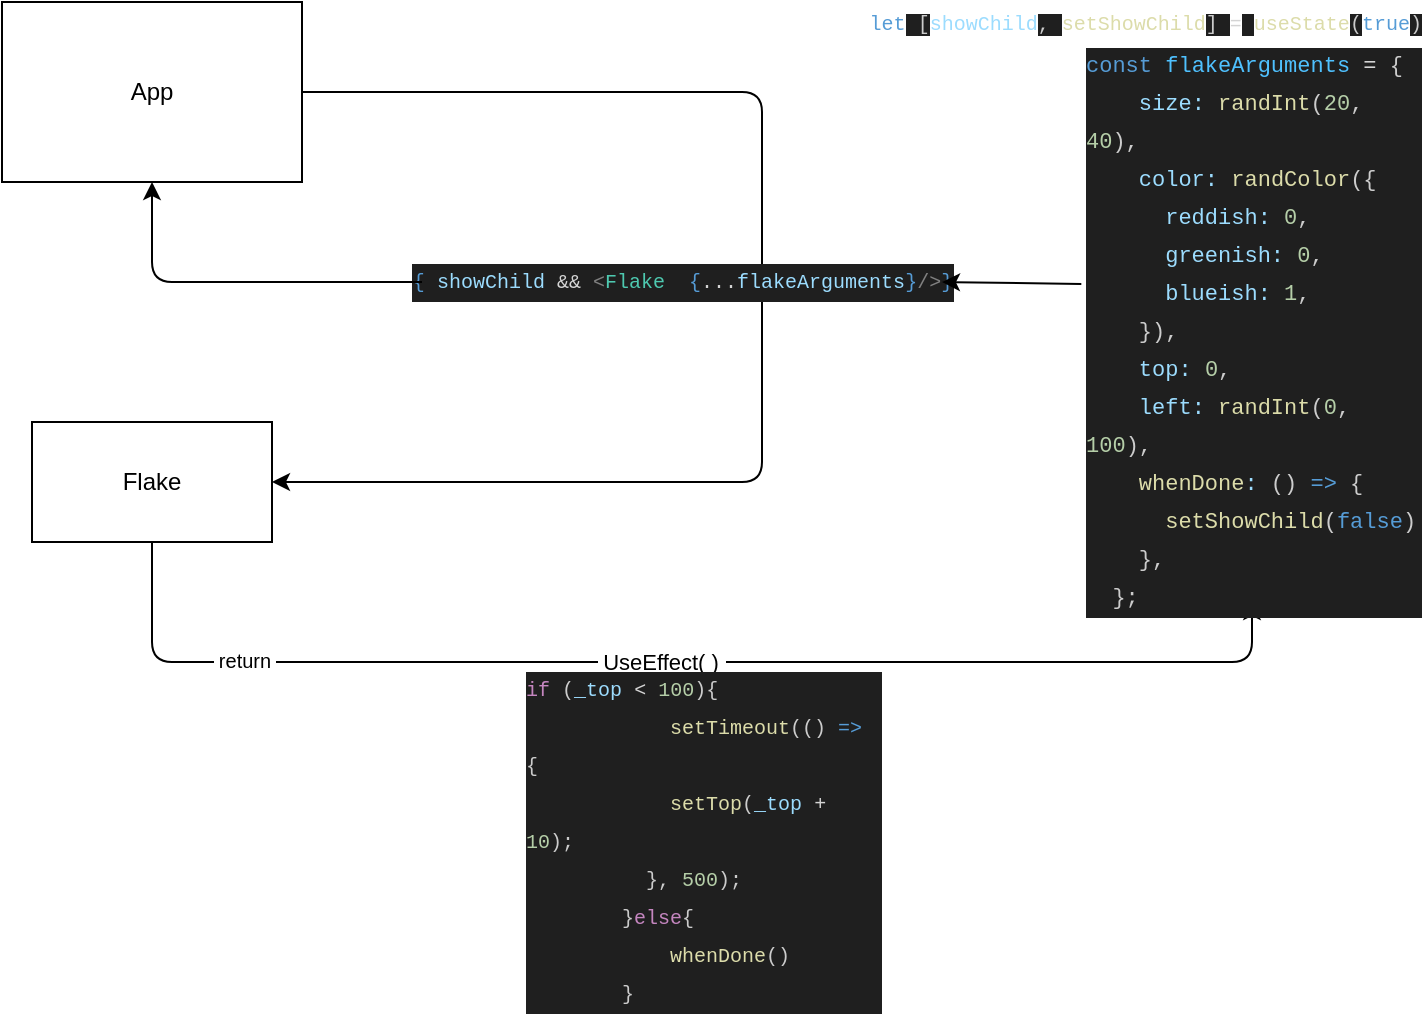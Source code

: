 <mxfile>
    <diagram id="Y-loIZ9I3utJtyxUSEMr" name="Page-1">
        <mxGraphModel dx="858" dy="341" grid="1" gridSize="10" guides="1" tooltips="1" connect="1" arrows="1" fold="1" page="1" pageScale="1" pageWidth="850" pageHeight="1100" math="0" shadow="0">
            <root>
                <mxCell id="0"/>
                <mxCell id="1" parent="0"/>
                <mxCell id="4" value="" style="edgeStyle=none;html=1;" parent="1" source="2" target="3" edge="1">
                    <mxGeometry relative="1" as="geometry">
                        <Array as="points">
                            <mxPoint x="520" y="75"/>
                            <mxPoint x="520" y="270"/>
                        </Array>
                    </mxGeometry>
                </mxCell>
                <mxCell id="15" value="&lt;font style=&quot;font-size: 10px;&quot;&gt;&amp;nbsp;&lt;span style=&quot;font-family: Consolas, &amp;quot;Courier New&amp;quot;, monospace; color: rgb(86, 156, 214);&quot;&gt;let&lt;/span&gt;&lt;span style=&quot;background-color: rgb(31, 31, 31); color: rgb(204, 204, 204); font-family: Consolas, &amp;quot;Courier New&amp;quot;, monospace;&quot;&gt; [&lt;/span&gt;&lt;span style=&quot;font-family: Consolas, &amp;quot;Courier New&amp;quot;, monospace; color: rgb(156, 220, 254);&quot;&gt;showChild&lt;/span&gt;&lt;span style=&quot;background-color: rgb(31, 31, 31); color: rgb(204, 204, 204); font-family: Consolas, &amp;quot;Courier New&amp;quot;, monospace;&quot;&gt;, &lt;/span&gt;&lt;span style=&quot;font-family: Consolas, &amp;quot;Courier New&amp;quot;, monospace; color: rgb(220, 220, 170);&quot;&gt;setShowChild&lt;/span&gt;&lt;span style=&quot;background-color: rgb(31, 31, 31); color: rgb(204, 204, 204); font-family: Consolas, &amp;quot;Courier New&amp;quot;, monospace;&quot;&gt;] &lt;/span&gt;&lt;span style=&quot;font-family: Consolas, &amp;quot;Courier New&amp;quot;, monospace; color: rgb(212, 212, 212);&quot;&gt;=&lt;/span&gt;&lt;span style=&quot;background-color: rgb(31, 31, 31); color: rgb(204, 204, 204); font-family: Consolas, &amp;quot;Courier New&amp;quot;, monospace;&quot;&gt; &lt;/span&gt;&lt;span style=&quot;font-family: Consolas, &amp;quot;Courier New&amp;quot;, monospace; color: rgb(220, 220, 170);&quot;&gt;useState&lt;/span&gt;&lt;span style=&quot;background-color: rgb(31, 31, 31); color: rgb(204, 204, 204); font-family: Consolas, &amp;quot;Courier New&amp;quot;, monospace;&quot;&gt;(&lt;/span&gt;&lt;span style=&quot;font-family: Consolas, &amp;quot;Courier New&amp;quot;, monospace; color: rgb(86, 156, 214);&quot;&gt;true&lt;/span&gt;&lt;span style=&quot;background-color: rgb(31, 31, 31); color: rgb(204, 204, 204); font-family: Consolas, &amp;quot;Courier New&amp;quot;, monospace;&quot;&gt;)&lt;/span&gt;&lt;/font&gt;" style="edgeLabel;html=1;align=center;verticalAlign=middle;resizable=0;points=[];" vertex="1" connectable="0" parent="4">
                    <mxGeometry x="0.014" y="3" relative="1" as="geometry">
                        <mxPoint x="187" y="-145" as="offset"/>
                    </mxGeometry>
                </mxCell>
                <mxCell id="16" value="&lt;div style=&quot;color: rgb(204, 204, 204); background-color: rgb(31, 31, 31); font-family: Consolas, &amp;quot;Courier New&amp;quot;, monospace; line-height: 19px;&quot;&gt;&lt;span style=&quot;color: #569cd6;&quot;&gt;{&lt;/span&gt;&lt;span style=&quot;color: #d4d4d4;&quot;&gt; &lt;/span&gt;&lt;span style=&quot;color: #9cdcfe;&quot;&gt;showChild&lt;/span&gt;&lt;span style=&quot;color: #d4d4d4;&quot;&gt; &amp;amp;&amp;amp; &lt;/span&gt;&lt;span style=&quot;color: #808080;&quot;&gt;&amp;lt;&lt;/span&gt;&lt;span style=&quot;color: #4ec9b0;&quot;&gt;Flake&lt;/span&gt;&lt;span style=&quot;color: #d4d4d4;&quot;&gt; &amp;nbsp;&lt;/span&gt;&lt;span style=&quot;color: #569cd6;&quot;&gt;{&lt;/span&gt;&lt;span style=&quot;color: #d4d4d4;&quot;&gt;...&lt;/span&gt;&lt;span style=&quot;color: #9cdcfe;&quot;&gt;flakeArguments&lt;/span&gt;&lt;span style=&quot;color: #569cd6;&quot;&gt;}&lt;/span&gt;&lt;span style=&quot;color: #808080;&quot;&gt;/&amp;gt;&lt;/span&gt;&lt;span style=&quot;color: rgb(86, 156, 214);&quot;&gt;}&lt;/span&gt; &lt;/div&gt;" style="edgeLabel;html=1;align=center;verticalAlign=middle;resizable=0;points=[];fontSize=10;" vertex="1" connectable="0" parent="4">
                    <mxGeometry x="-0.081" relative="1" as="geometry">
                        <mxPoint x="-40" y="17" as="offset"/>
                    </mxGeometry>
                </mxCell>
                <mxCell id="2" value="" style="whiteSpace=wrap;html=1;" parent="1" vertex="1">
                    <mxGeometry x="140" y="30" width="150" height="90" as="geometry"/>
                </mxCell>
                <mxCell id="11" style="edgeStyle=none;html=1;exitX=0.5;exitY=1;exitDx=0;exitDy=0;fontSize=11;entryX=0.5;entryY=1;entryDx=0;entryDy=0;" parent="1" source="3" target="7" edge="1">
                    <mxGeometry relative="1" as="geometry">
                        <mxPoint x="730" y="360" as="targetPoint"/>
                        <Array as="points">
                            <mxPoint x="215" y="360"/>
                            <mxPoint x="765" y="360"/>
                        </Array>
                    </mxGeometry>
                </mxCell>
                <mxCell id="12" value="&amp;nbsp;UseEffect( )&amp;nbsp;" style="edgeLabel;html=1;align=center;verticalAlign=middle;resizable=0;points=[];fontSize=11;" parent="11" vertex="1" connectable="0">
                    <mxGeometry x="-0.021" relative="1" as="geometry">
                        <mxPoint as="offset"/>
                    </mxGeometry>
                </mxCell>
                <mxCell id="21" value="&amp;nbsp;return&amp;nbsp;" style="edgeLabel;html=1;align=center;verticalAlign=middle;resizable=0;points=[];fontSize=10;" vertex="1" connectable="0" parent="11">
                    <mxGeometry x="-0.671" y="1" relative="1" as="geometry">
                        <mxPoint as="offset"/>
                    </mxGeometry>
                </mxCell>
                <mxCell id="3" value="" style="whiteSpace=wrap;html=1;" parent="1" vertex="1">
                    <mxGeometry x="155" y="240" width="120" height="60" as="geometry"/>
                </mxCell>
                <mxCell id="5" value="App" style="text;strokeColor=none;align=center;fillColor=none;html=1;verticalAlign=middle;whiteSpace=wrap;rounded=0;" parent="1" vertex="1">
                    <mxGeometry x="185" y="60" width="60" height="30" as="geometry"/>
                </mxCell>
                <mxCell id="6" value="Flake" style="text;strokeColor=none;align=center;fillColor=none;html=1;verticalAlign=middle;whiteSpace=wrap;rounded=0;" parent="1" vertex="1">
                    <mxGeometry x="185" y="255" width="60" height="30" as="geometry"/>
                </mxCell>
                <mxCell id="7" value="&lt;div style=&quot;color: rgb(204, 204, 204); background-color: rgb(31, 31, 31); font-family: Consolas, &amp;quot;Courier New&amp;quot;, monospace; line-height: 19px; font-size: 11px;&quot;&gt;&lt;div&gt;&lt;span style=&quot;color: #569cd6;&quot;&gt;const&lt;/span&gt; &lt;span style=&quot;color: #4fc1ff;&quot;&gt;flakeArguments&lt;/span&gt; &lt;span style=&quot;color: #d4d4d4;&quot;&gt;=&lt;/span&gt; {&lt;/div&gt;&lt;div&gt;&amp;nbsp; &amp;nbsp; &lt;span style=&quot;color: #9cdcfe;&quot;&gt;size&lt;/span&gt;&lt;span style=&quot;color: #9cdcfe;&quot;&gt;:&lt;/span&gt; &lt;span style=&quot;color: #dcdcaa;&quot;&gt;randInt&lt;/span&gt;(&lt;span style=&quot;color: #b5cea8;&quot;&gt;20&lt;/span&gt;, &lt;span style=&quot;color: #b5cea8;&quot;&gt;40&lt;/span&gt;),&lt;/div&gt;&lt;div&gt;&amp;nbsp; &amp;nbsp; &lt;span style=&quot;color: #9cdcfe;&quot;&gt;color&lt;/span&gt;&lt;span style=&quot;color: #9cdcfe;&quot;&gt;:&lt;/span&gt; &lt;span style=&quot;color: #dcdcaa;&quot;&gt;randColor&lt;/span&gt;({&lt;/div&gt;&lt;div&gt;&amp;nbsp; &amp;nbsp; &amp;nbsp; &lt;span style=&quot;color: #9cdcfe;&quot;&gt;reddish&lt;/span&gt;&lt;span style=&quot;color: #9cdcfe;&quot;&gt;:&lt;/span&gt; &lt;span style=&quot;color: #b5cea8;&quot;&gt;0&lt;/span&gt;,&lt;/div&gt;&lt;div&gt;&amp;nbsp; &amp;nbsp; &amp;nbsp; &lt;span style=&quot;color: #9cdcfe;&quot;&gt;greenish&lt;/span&gt;&lt;span style=&quot;color: #9cdcfe;&quot;&gt;:&lt;/span&gt; &lt;span style=&quot;color: #b5cea8;&quot;&gt;0&lt;/span&gt;,&lt;/div&gt;&lt;div style=&quot;&quot;&gt;&amp;nbsp; &amp;nbsp; &amp;nbsp; &lt;span style=&quot;color: #9cdcfe;&quot;&gt;blueish&lt;/span&gt;&lt;span style=&quot;color: #9cdcfe;&quot;&gt;:&lt;/span&gt; &lt;span style=&quot;color: #b5cea8;&quot;&gt;1&lt;/span&gt;,&lt;/div&gt;&lt;div&gt;&amp;nbsp; &amp;nbsp; }),&lt;/div&gt;&lt;div&gt;&amp;nbsp; &amp;nbsp; &lt;span style=&quot;color: #9cdcfe;&quot;&gt;top&lt;/span&gt;&lt;span style=&quot;color: #9cdcfe;&quot;&gt;:&lt;/span&gt; &lt;span style=&quot;color: #b5cea8;&quot;&gt;0&lt;/span&gt;,&lt;/div&gt;&lt;div&gt;&amp;nbsp; &amp;nbsp; &lt;span style=&quot;color: #9cdcfe;&quot;&gt;left&lt;/span&gt;&lt;span style=&quot;color: #9cdcfe;&quot;&gt;:&lt;/span&gt; &lt;span style=&quot;color: #dcdcaa;&quot;&gt;randInt&lt;/span&gt;(&lt;span style=&quot;color: #b5cea8;&quot;&gt;0&lt;/span&gt;, &lt;span style=&quot;color: #b5cea8;&quot;&gt;100&lt;/span&gt;),&lt;/div&gt;&lt;div&gt;&amp;nbsp; &amp;nbsp; &lt;span style=&quot;color: #dcdcaa;&quot;&gt;whenDone&lt;/span&gt;&lt;span style=&quot;color: #9cdcfe;&quot;&gt;:&lt;/span&gt; () &lt;span style=&quot;color: #569cd6;&quot;&gt;=&amp;gt;&lt;/span&gt; {&lt;/div&gt;&lt;div&gt;&amp;nbsp; &amp;nbsp; &amp;nbsp; &lt;span style=&quot;color: #dcdcaa;&quot;&gt;setShowChild&lt;/span&gt;(&lt;span style=&quot;color: #569cd6;&quot;&gt;false&lt;/span&gt;)&lt;/div&gt;&lt;div&gt;&amp;nbsp; &amp;nbsp; },&lt;/div&gt;&lt;div&gt;&amp;nbsp; };&lt;/div&gt;&lt;/div&gt;" style="text;strokeColor=none;align=left;fillColor=none;html=1;verticalAlign=middle;whiteSpace=wrap;rounded=0;" parent="1" vertex="1">
                    <mxGeometry x="680" y="60" width="170" height="270" as="geometry"/>
                </mxCell>
                <mxCell id="18" value="" style="edgeStyle=none;orthogonalLoop=1;jettySize=auto;html=1;fontSize=10;entryX=0.5;entryY=1;entryDx=0;entryDy=0;" edge="1" parent="1" target="2">
                    <mxGeometry width="100" relative="1" as="geometry">
                        <mxPoint x="350" y="170" as="sourcePoint"/>
                        <mxPoint x="370" y="160" as="targetPoint"/>
                        <Array as="points">
                            <mxPoint x="215" y="170"/>
                        </Array>
                    </mxGeometry>
                </mxCell>
                <mxCell id="19" value="" style="edgeStyle=none;orthogonalLoop=1;jettySize=auto;html=1;fontSize=10;exitX=-0.002;exitY=0.411;exitDx=0;exitDy=0;exitPerimeter=0;" edge="1" parent="1" source="7">
                    <mxGeometry width="80" relative="1" as="geometry">
                        <mxPoint x="680" y="140" as="sourcePoint"/>
                        <mxPoint x="610" y="170" as="targetPoint"/>
                        <Array as="points"/>
                    </mxGeometry>
                </mxCell>
                <mxCell id="20" value="&lt;div style=&quot;color: rgb(204, 204, 204); background-color: rgb(31, 31, 31); font-family: Consolas, &amp;quot;Courier New&amp;quot;, monospace; line-height: 19px;&quot;&gt;&lt;div&gt;&lt;span style=&quot;color: #c586c0;&quot;&gt;if&lt;/span&gt; (&lt;span style=&quot;color: #9cdcfe;&quot;&gt;_top&lt;/span&gt; &lt;span style=&quot;color: #d4d4d4;&quot;&gt;&amp;lt;&lt;/span&gt; &lt;span style=&quot;color: #b5cea8;&quot;&gt;100&lt;/span&gt;){&lt;/div&gt;&lt;div&gt;&amp;nbsp; &amp;nbsp; &amp;nbsp; &amp;nbsp; &amp;nbsp; &amp;nbsp; &lt;span style=&quot;color: #dcdcaa;&quot;&gt;setTimeout&lt;/span&gt;(() &lt;span style=&quot;color: #569cd6;&quot;&gt;=&amp;gt;&lt;/span&gt; {&lt;/div&gt;&lt;div&gt;&amp;nbsp; &amp;nbsp; &amp;nbsp; &amp;nbsp; &amp;nbsp; &amp;nbsp; &lt;span style=&quot;color: #dcdcaa;&quot;&gt;setTop&lt;/span&gt;(&lt;span style=&quot;color: #9cdcfe;&quot;&gt;_top&lt;/span&gt; &lt;span style=&quot;color: #d4d4d4;&quot;&gt;+&lt;/span&gt; &lt;span style=&quot;color: #b5cea8;&quot;&gt;10&lt;/span&gt;);&lt;/div&gt;&lt;div&gt;&amp;nbsp; &amp;nbsp; &amp;nbsp; &amp;nbsp; &amp;nbsp; }, &lt;span style=&quot;color: #b5cea8;&quot;&gt;500&lt;/span&gt;);&lt;/div&gt;&lt;div&gt;&amp;nbsp; &amp;nbsp; &amp;nbsp; &amp;nbsp; }&lt;span style=&quot;color: #c586c0;&quot;&gt;else&lt;/span&gt;{&lt;/div&gt;&lt;div&gt;&amp;nbsp; &amp;nbsp; &amp;nbsp; &amp;nbsp; &amp;nbsp; &amp;nbsp; &lt;span style=&quot;color: #dcdcaa;&quot;&gt;whenDone&lt;/span&gt;()&amp;nbsp;&lt;/div&gt;&lt;div&gt;&amp;nbsp; &amp;nbsp; &amp;nbsp; &amp;nbsp; }&lt;/div&gt;&lt;/div&gt;" style="text;strokeColor=none;align=left;fillColor=none;html=1;verticalAlign=middle;whiteSpace=wrap;rounded=0;fontSize=10;" vertex="1" parent="1">
                    <mxGeometry x="400" y="380" width="180" height="140" as="geometry"/>
                </mxCell>
            </root>
        </mxGraphModel>
    </diagram>
</mxfile>